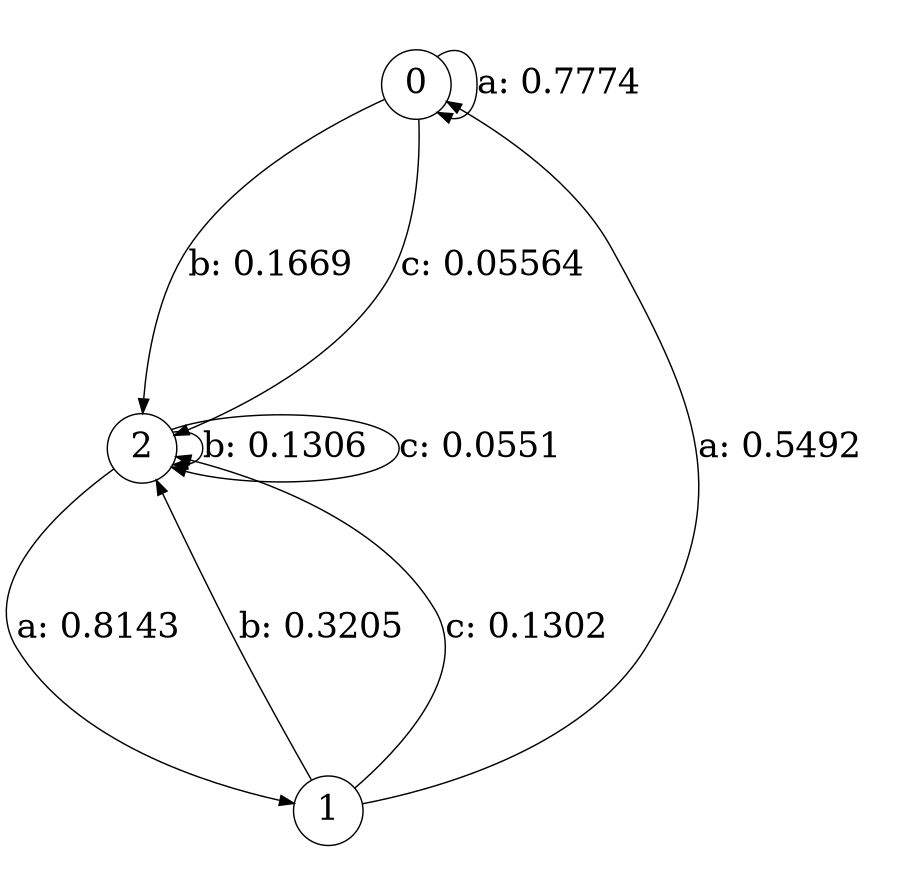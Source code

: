 digraph "d1-300nw-t0-cen-SML" {
size = "6,8.5";
ratio = "fill";
node [shape = circle];
node [fontsize = 24];
edge [fontsize = 24];
0 -> 0 [label = "a: 0.7774   "];
0 -> 2 [label = "b: 0.1669   "];
0 -> 2 [label = "c: 0.05564  "];
1 -> 0 [label = "a: 0.5492   "];
1 -> 2 [label = "b: 0.3205   "];
1 -> 2 [label = "c: 0.1302   "];
2 -> 1 [label = "a: 0.8143   "];
2 -> 2 [label = "b: 0.1306   "];
2 -> 2 [label = "c: 0.0551   "];
}